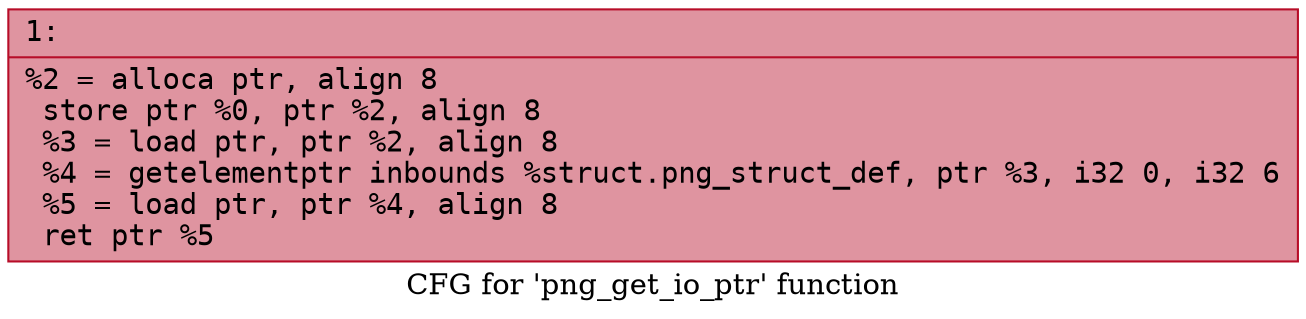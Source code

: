 digraph "CFG for 'png_get_io_ptr' function" {
	label="CFG for 'png_get_io_ptr' function";

	Node0x60000005e940 [shape=record,color="#b70d28ff", style=filled, fillcolor="#b70d2870" fontname="Courier",label="{1:\l|  %2 = alloca ptr, align 8\l  store ptr %0, ptr %2, align 8\l  %3 = load ptr, ptr %2, align 8\l  %4 = getelementptr inbounds %struct.png_struct_def, ptr %3, i32 0, i32 6\l  %5 = load ptr, ptr %4, align 8\l  ret ptr %5\l}"];
}
